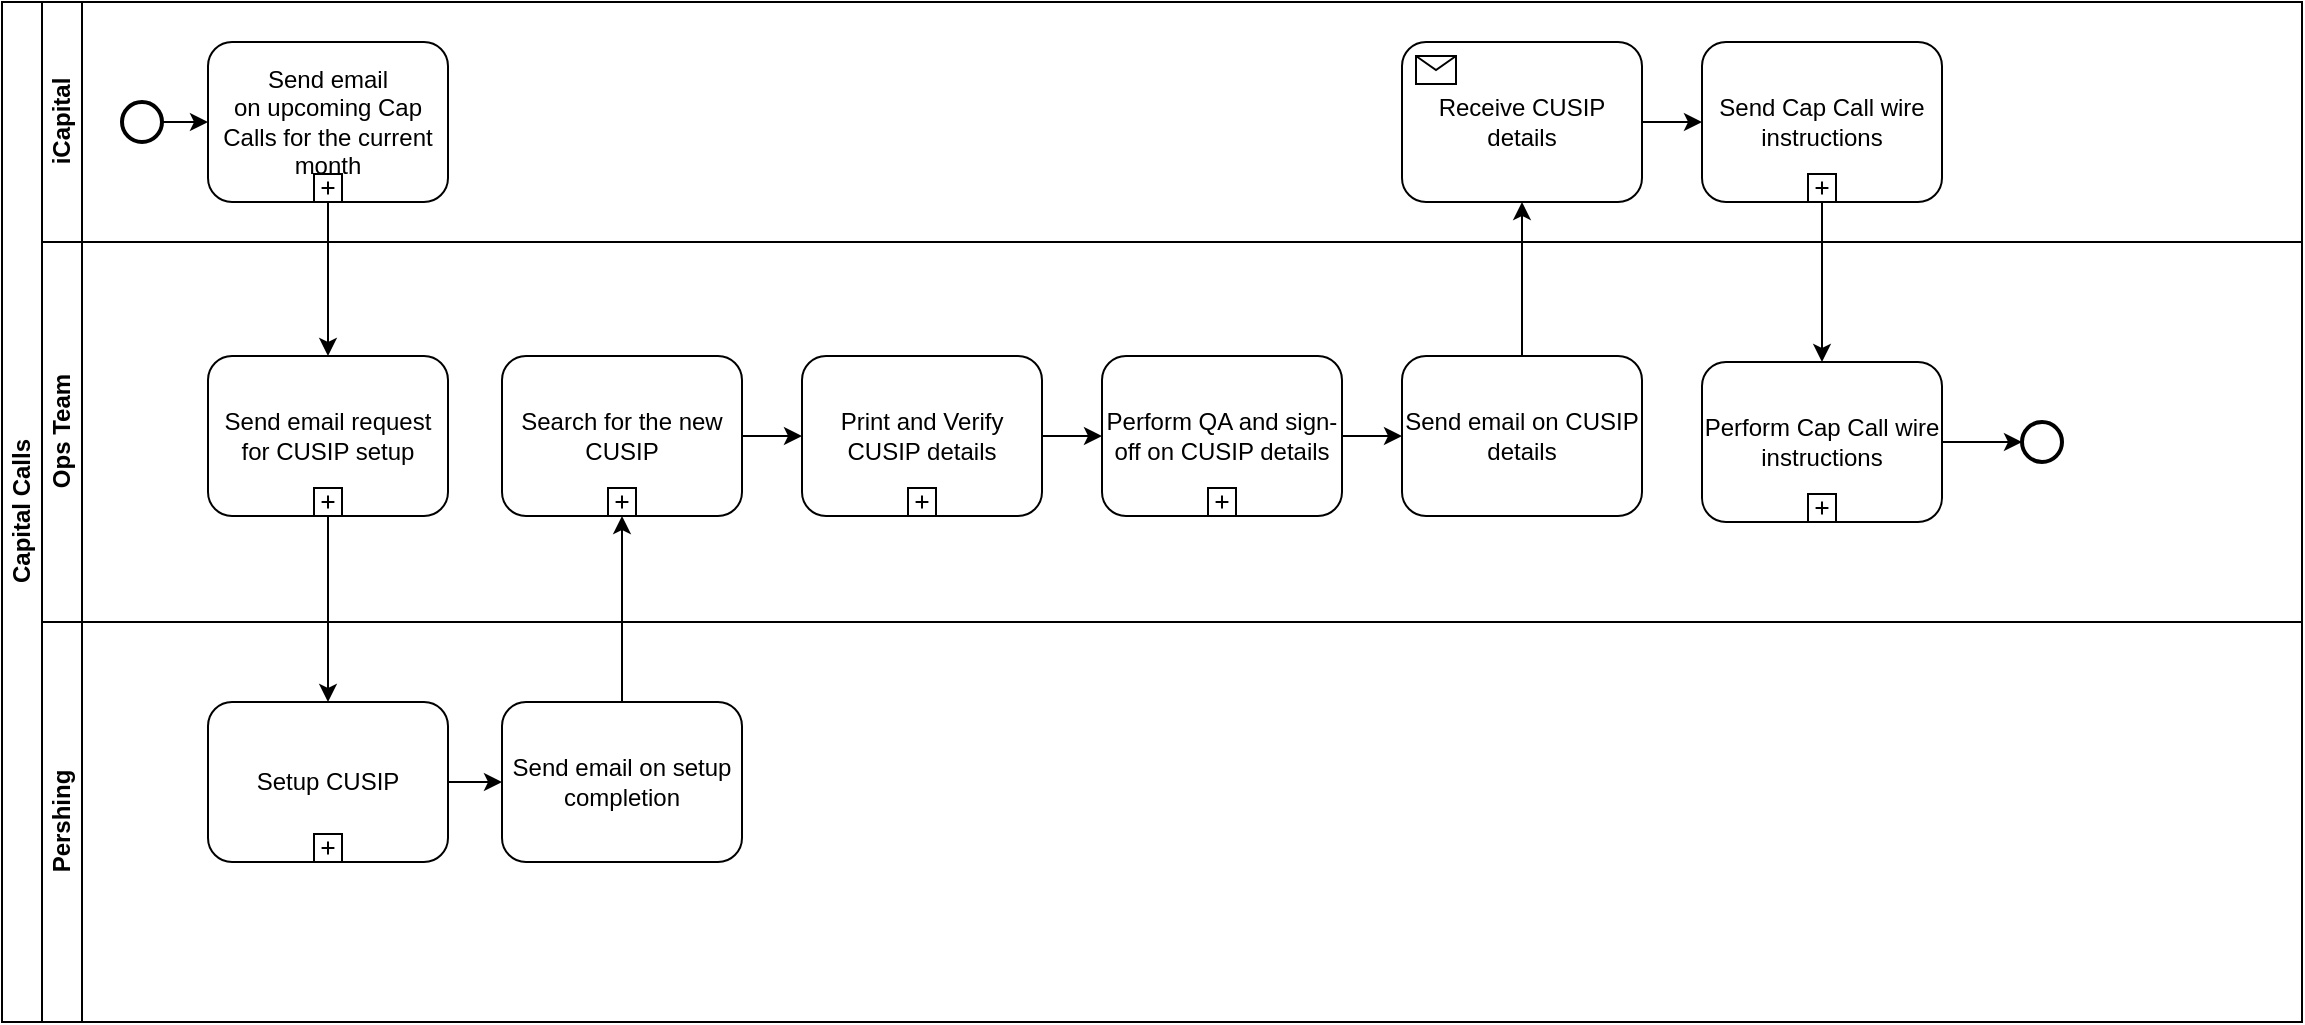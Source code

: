 <mxfile version="12.9.12" type="github">
  <diagram id="prtHgNgQTEPvFCAcTncT" name="Page-1">
    <mxGraphModel dx="868" dy="482" grid="1" gridSize="10" guides="1" tooltips="1" connect="1" arrows="1" fold="1" page="1" pageScale="1" pageWidth="1169" pageHeight="827" math="0" shadow="0">
      <root>
        <mxCell id="0" />
        <mxCell id="1" parent="0" />
        <mxCell id="dNxyNK7c78bLwvsdeMH5-19" value="Capital Calls" style="swimlane;html=1;childLayout=stackLayout;resizeParent=1;resizeParentMax=0;horizontal=0;startSize=20;horizontalStack=0;" parent="1" vertex="1">
          <mxGeometry x="10" y="10" width="1150" height="510" as="geometry" />
        </mxCell>
        <mxCell id="dNxyNK7c78bLwvsdeMH5-20" value="iCapital" style="swimlane;html=1;startSize=20;horizontal=0;" parent="dNxyNK7c78bLwvsdeMH5-19" vertex="1">
          <mxGeometry x="20" width="1130" height="120" as="geometry" />
        </mxCell>
        <mxCell id="8vlzeIa9GTS2jfRW9FDT-38" value="" style="edgeStyle=orthogonalEdgeStyle;rounded=0;orthogonalLoop=1;jettySize=auto;html=1;" edge="1" parent="dNxyNK7c78bLwvsdeMH5-20" source="8vlzeIa9GTS2jfRW9FDT-37" target="8vlzeIa9GTS2jfRW9FDT-14">
          <mxGeometry relative="1" as="geometry" />
        </mxCell>
        <mxCell id="8vlzeIa9GTS2jfRW9FDT-14" value="Send email on&amp;nbsp;upcoming Cap Calls for the current month" style="html=1;whiteSpace=wrap;rounded=1;dropTarget=0;" vertex="1" parent="dNxyNK7c78bLwvsdeMH5-20">
          <mxGeometry x="83" y="20" width="120" height="80" as="geometry" />
        </mxCell>
        <mxCell id="8vlzeIa9GTS2jfRW9FDT-15" value="" style="html=1;shape=plus;outlineConnect=0;" vertex="1" parent="8vlzeIa9GTS2jfRW9FDT-14">
          <mxGeometry x="0.5" y="1" width="14" height="14" relative="1" as="geometry">
            <mxPoint x="-7" y="-14" as="offset" />
          </mxGeometry>
        </mxCell>
        <mxCell id="8vlzeIa9GTS2jfRW9FDT-37" value="" style="strokeWidth=2;html=1;shape=mxgraph.flowchart.start_2;whiteSpace=wrap;" vertex="1" parent="dNxyNK7c78bLwvsdeMH5-20">
          <mxGeometry x="40" y="50" width="20" height="20" as="geometry" />
        </mxCell>
        <mxCell id="8vlzeIa9GTS2jfRW9FDT-52" value="" style="edgeStyle=orthogonalEdgeStyle;rounded=0;orthogonalLoop=1;jettySize=auto;html=1;" edge="1" parent="dNxyNK7c78bLwvsdeMH5-20" source="8vlzeIa9GTS2jfRW9FDT-47" target="8vlzeIa9GTS2jfRW9FDT-50">
          <mxGeometry relative="1" as="geometry" />
        </mxCell>
        <mxCell id="8vlzeIa9GTS2jfRW9FDT-47" value="Receive CUSIP details" style="html=1;whiteSpace=wrap;rounded=1;dropTarget=0;" vertex="1" parent="dNxyNK7c78bLwvsdeMH5-20">
          <mxGeometry x="680" y="20" width="120" height="80" as="geometry" />
        </mxCell>
        <mxCell id="8vlzeIa9GTS2jfRW9FDT-48" value="" style="html=1;shape=message;outlineConnect=0;" vertex="1" parent="8vlzeIa9GTS2jfRW9FDT-47">
          <mxGeometry width="20" height="14" relative="1" as="geometry">
            <mxPoint x="7" y="7" as="offset" />
          </mxGeometry>
        </mxCell>
        <mxCell id="8vlzeIa9GTS2jfRW9FDT-50" value="Send&amp;nbsp;Cap Call wire instructions" style="html=1;whiteSpace=wrap;rounded=1;dropTarget=0;" vertex="1" parent="dNxyNK7c78bLwvsdeMH5-20">
          <mxGeometry x="830" y="20" width="120" height="80" as="geometry" />
        </mxCell>
        <mxCell id="8vlzeIa9GTS2jfRW9FDT-51" value="" style="html=1;shape=plus;outlineConnect=0;" vertex="1" parent="8vlzeIa9GTS2jfRW9FDT-50">
          <mxGeometry x="0.5" y="1" width="14" height="14" relative="1" as="geometry">
            <mxPoint x="-7" y="-14" as="offset" />
          </mxGeometry>
        </mxCell>
        <mxCell id="dNxyNK7c78bLwvsdeMH5-21" value="Ops Team" style="swimlane;html=1;startSize=20;horizontal=0;" parent="dNxyNK7c78bLwvsdeMH5-19" vertex="1">
          <mxGeometry x="20" y="120" width="1130" height="190" as="geometry" />
        </mxCell>
        <mxCell id="8vlzeIa9GTS2jfRW9FDT-36" value="" style="edgeStyle=orthogonalEdgeStyle;rounded=0;orthogonalLoop=1;jettySize=auto;html=1;entryX=0;entryY=0.5;entryDx=0;entryDy=0;" edge="1" parent="dNxyNK7c78bLwvsdeMH5-21" source="8vlzeIa9GTS2jfRW9FDT-31" target="8vlzeIa9GTS2jfRW9FDT-46">
          <mxGeometry relative="1" as="geometry">
            <mxPoint x="680.0" y="96.0" as="targetPoint" />
          </mxGeometry>
        </mxCell>
        <mxCell id="8vlzeIa9GTS2jfRW9FDT-31" value="Perform QA and sign-off on CUSIP details" style="html=1;whiteSpace=wrap;rounded=1;dropTarget=0;" vertex="1" parent="dNxyNK7c78bLwvsdeMH5-21">
          <mxGeometry x="530" y="57" width="120" height="80" as="geometry" />
        </mxCell>
        <mxCell id="8vlzeIa9GTS2jfRW9FDT-32" value="" style="html=1;shape=plus;outlineConnect=0;" vertex="1" parent="8vlzeIa9GTS2jfRW9FDT-31">
          <mxGeometry x="0.5" y="1" width="14" height="14" relative="1" as="geometry">
            <mxPoint x="-7" y="-14" as="offset" />
          </mxGeometry>
        </mxCell>
        <mxCell id="8vlzeIa9GTS2jfRW9FDT-26" value="Search for the new CUSIP" style="html=1;whiteSpace=wrap;rounded=1;dropTarget=0;" vertex="1" parent="dNxyNK7c78bLwvsdeMH5-21">
          <mxGeometry x="230" y="57" width="120" height="80" as="geometry" />
        </mxCell>
        <mxCell id="8vlzeIa9GTS2jfRW9FDT-27" value="" style="html=1;shape=plus;outlineConnect=0;" vertex="1" parent="8vlzeIa9GTS2jfRW9FDT-26">
          <mxGeometry x="0.5" y="1" width="14" height="14" relative="1" as="geometry">
            <mxPoint x="-7" y="-14" as="offset" />
          </mxGeometry>
        </mxCell>
        <mxCell id="8vlzeIa9GTS2jfRW9FDT-18" value="Send email&amp;nbsp;request for CUSIP setup" style="html=1;whiteSpace=wrap;rounded=1;dropTarget=0;" vertex="1" parent="dNxyNK7c78bLwvsdeMH5-21">
          <mxGeometry x="83" y="57" width="120" height="80" as="geometry" />
        </mxCell>
        <mxCell id="8vlzeIa9GTS2jfRW9FDT-19" value="" style="html=1;shape=plus;outlineConnect=0;" vertex="1" parent="8vlzeIa9GTS2jfRW9FDT-18">
          <mxGeometry x="0.5" y="1" width="14" height="14" relative="1" as="geometry">
            <mxPoint x="-7" y="-14" as="offset" />
          </mxGeometry>
        </mxCell>
        <mxCell id="8vlzeIa9GTS2jfRW9FDT-30" value="" style="edgeStyle=orthogonalEdgeStyle;rounded=0;orthogonalLoop=1;jettySize=auto;html=1;" edge="1" parent="dNxyNK7c78bLwvsdeMH5-21" source="8vlzeIa9GTS2jfRW9FDT-26" target="8vlzeIa9GTS2jfRW9FDT-28">
          <mxGeometry relative="1" as="geometry" />
        </mxCell>
        <mxCell id="8vlzeIa9GTS2jfRW9FDT-33" value="" style="edgeStyle=orthogonalEdgeStyle;rounded=0;orthogonalLoop=1;jettySize=auto;html=1;" edge="1" parent="dNxyNK7c78bLwvsdeMH5-21" source="8vlzeIa9GTS2jfRW9FDT-28" target="8vlzeIa9GTS2jfRW9FDT-31">
          <mxGeometry relative="1" as="geometry" />
        </mxCell>
        <mxCell id="8vlzeIa9GTS2jfRW9FDT-28" value="Print and Verify CUSIP details" style="html=1;whiteSpace=wrap;rounded=1;dropTarget=0;" vertex="1" parent="dNxyNK7c78bLwvsdeMH5-21">
          <mxGeometry x="380" y="57" width="120" height="80" as="geometry" />
        </mxCell>
        <mxCell id="8vlzeIa9GTS2jfRW9FDT-29" value="" style="html=1;shape=plus;outlineConnect=0;" vertex="1" parent="8vlzeIa9GTS2jfRW9FDT-28">
          <mxGeometry x="0.5" y="1" width="14" height="14" relative="1" as="geometry">
            <mxPoint x="-7" y="-14" as="offset" />
          </mxGeometry>
        </mxCell>
        <mxCell id="8vlzeIa9GTS2jfRW9FDT-46" value="Send email on CUSIP details" style="shape=ext;rounded=1;html=1;whiteSpace=wrap;" vertex="1" parent="dNxyNK7c78bLwvsdeMH5-21">
          <mxGeometry x="680" y="57" width="120" height="80" as="geometry" />
        </mxCell>
        <mxCell id="8vlzeIa9GTS2jfRW9FDT-58" value="" style="strokeWidth=2;html=1;shape=mxgraph.flowchart.start_2;whiteSpace=wrap;" vertex="1" parent="dNxyNK7c78bLwvsdeMH5-21">
          <mxGeometry x="990" y="90" width="20" height="20" as="geometry" />
        </mxCell>
        <mxCell id="8vlzeIa9GTS2jfRW9FDT-61" value="" style="edgeStyle=orthogonalEdgeStyle;rounded=0;orthogonalLoop=1;jettySize=auto;html=1;" edge="1" parent="dNxyNK7c78bLwvsdeMH5-21" source="8vlzeIa9GTS2jfRW9FDT-55">
          <mxGeometry relative="1" as="geometry">
            <mxPoint x="990" y="100" as="targetPoint" />
          </mxGeometry>
        </mxCell>
        <mxCell id="8vlzeIa9GTS2jfRW9FDT-55" value="Perform Cap Call wire instructions" style="html=1;whiteSpace=wrap;rounded=1;dropTarget=0;" vertex="1" parent="dNxyNK7c78bLwvsdeMH5-21">
          <mxGeometry x="830" y="60" width="120" height="80" as="geometry" />
        </mxCell>
        <mxCell id="8vlzeIa9GTS2jfRW9FDT-56" value="" style="html=1;shape=plus;outlineConnect=0;" vertex="1" parent="8vlzeIa9GTS2jfRW9FDT-55">
          <mxGeometry x="0.5" y="1" width="14" height="14" relative="1" as="geometry">
            <mxPoint x="-7" y="-14" as="offset" />
          </mxGeometry>
        </mxCell>
        <mxCell id="dNxyNK7c78bLwvsdeMH5-22" value="Pershing" style="swimlane;html=1;startSize=20;horizontal=0;" parent="dNxyNK7c78bLwvsdeMH5-19" vertex="1">
          <mxGeometry x="20" y="310" width="1130" height="200" as="geometry" />
        </mxCell>
        <mxCell id="8vlzeIa9GTS2jfRW9FDT-43" style="edgeStyle=orthogonalEdgeStyle;rounded=0;orthogonalLoop=1;jettySize=auto;html=1;exitX=1;exitY=0.5;exitDx=0;exitDy=0;entryX=0;entryY=0.5;entryDx=0;entryDy=0;" edge="1" parent="dNxyNK7c78bLwvsdeMH5-22" source="8vlzeIa9GTS2jfRW9FDT-20" target="8vlzeIa9GTS2jfRW9FDT-22">
          <mxGeometry relative="1" as="geometry" />
        </mxCell>
        <mxCell id="8vlzeIa9GTS2jfRW9FDT-20" value="Setup CUSIP" style="html=1;whiteSpace=wrap;rounded=1;dropTarget=0;" vertex="1" parent="dNxyNK7c78bLwvsdeMH5-22">
          <mxGeometry x="83" y="40" width="120" height="80" as="geometry" />
        </mxCell>
        <mxCell id="8vlzeIa9GTS2jfRW9FDT-21" value="" style="html=1;shape=plus;outlineConnect=0;" vertex="1" parent="8vlzeIa9GTS2jfRW9FDT-20">
          <mxGeometry x="0.5" y="1" width="14" height="14" relative="1" as="geometry">
            <mxPoint x="-7" y="-14" as="offset" />
          </mxGeometry>
        </mxCell>
        <mxCell id="8vlzeIa9GTS2jfRW9FDT-22" value="Send email on setup completion" style="shape=ext;rounded=1;html=1;whiteSpace=wrap;" vertex="1" parent="dNxyNK7c78bLwvsdeMH5-22">
          <mxGeometry x="230" y="40" width="120" height="80" as="geometry" />
        </mxCell>
        <mxCell id="8vlzeIa9GTS2jfRW9FDT-39" value="" style="edgeStyle=orthogonalEdgeStyle;rounded=0;orthogonalLoop=1;jettySize=auto;html=1;" edge="1" parent="dNxyNK7c78bLwvsdeMH5-19" source="8vlzeIa9GTS2jfRW9FDT-14" target="8vlzeIa9GTS2jfRW9FDT-18">
          <mxGeometry relative="1" as="geometry" />
        </mxCell>
        <mxCell id="8vlzeIa9GTS2jfRW9FDT-42" value="" style="edgeStyle=orthogonalEdgeStyle;rounded=0;orthogonalLoop=1;jettySize=auto;html=1;" edge="1" parent="dNxyNK7c78bLwvsdeMH5-19" source="8vlzeIa9GTS2jfRW9FDT-18" target="8vlzeIa9GTS2jfRW9FDT-20">
          <mxGeometry relative="1" as="geometry">
            <mxPoint x="163" y="337" as="targetPoint" />
          </mxGeometry>
        </mxCell>
        <mxCell id="8vlzeIa9GTS2jfRW9FDT-45" value="" style="edgeStyle=orthogonalEdgeStyle;rounded=0;orthogonalLoop=1;jettySize=auto;html=1;entryX=0.5;entryY=1;entryDx=0;entryDy=0;" edge="1" parent="dNxyNK7c78bLwvsdeMH5-19" source="8vlzeIa9GTS2jfRW9FDT-22" target="8vlzeIa9GTS2jfRW9FDT-27">
          <mxGeometry relative="1" as="geometry">
            <mxPoint x="320" y="270" as="targetPoint" />
          </mxGeometry>
        </mxCell>
        <mxCell id="8vlzeIa9GTS2jfRW9FDT-49" value="" style="edgeStyle=orthogonalEdgeStyle;rounded=0;orthogonalLoop=1;jettySize=auto;html=1;" edge="1" parent="dNxyNK7c78bLwvsdeMH5-19" source="8vlzeIa9GTS2jfRW9FDT-46" target="8vlzeIa9GTS2jfRW9FDT-47">
          <mxGeometry relative="1" as="geometry" />
        </mxCell>
        <mxCell id="8vlzeIa9GTS2jfRW9FDT-57" value="" style="edgeStyle=orthogonalEdgeStyle;rounded=0;orthogonalLoop=1;jettySize=auto;html=1;" edge="1" parent="dNxyNK7c78bLwvsdeMH5-19" source="8vlzeIa9GTS2jfRW9FDT-51" target="8vlzeIa9GTS2jfRW9FDT-55">
          <mxGeometry relative="1" as="geometry" />
        </mxCell>
      </root>
    </mxGraphModel>
  </diagram>
</mxfile>
